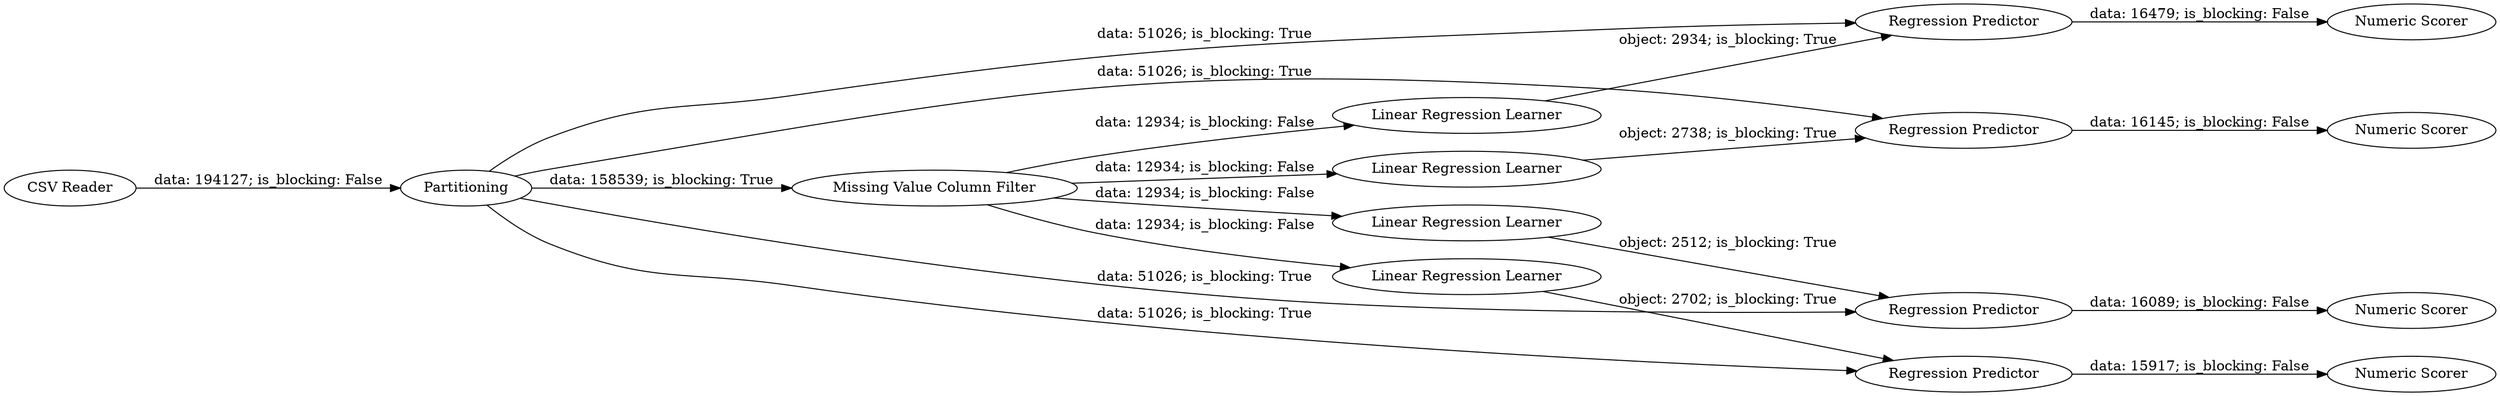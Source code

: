 digraph {
	"-8563705687860371209_14" [label="Linear Regression Learner"]
	"-8563705687860371209_5" [label="Linear Regression Learner"]
	"-8563705687860371209_13" [label="Numeric Scorer"]
	"-8563705687860371209_15" [label="Regression Predictor"]
	"-8563705687860371209_3" [label="Linear Regression Learner"]
	"-8563705687860371209_12" [label="Numeric Scorer"]
	"-8563705687860371209_1" [label="CSV Reader"]
	"-8563705687860371209_7" [label="Regression Predictor"]
	"-8563705687860371209_9" [label="Regression Predictor"]
	"-8563705687860371209_10" [label=Partitioning]
	"-8563705687860371209_8" [label="Regression Predictor"]
	"-8563705687860371209_11" [label="Numeric Scorer"]
	"-8563705687860371209_6" [label="Linear Regression Learner"]
	"-8563705687860371209_4" [label="Missing Value Column Filter"]
	"-8563705687860371209_16" [label="Numeric Scorer"]
	"-8563705687860371209_6" -> "-8563705687860371209_7" [label="object: 2738; is_blocking: True"]
	"-8563705687860371209_10" -> "-8563705687860371209_4" [label="data: 158539; is_blocking: True"]
	"-8563705687860371209_10" -> "-8563705687860371209_15" [label="data: 51026; is_blocking: True"]
	"-8563705687860371209_14" -> "-8563705687860371209_15" [label="object: 2934; is_blocking: True"]
	"-8563705687860371209_9" -> "-8563705687860371209_13" [label="data: 16089; is_blocking: False"]
	"-8563705687860371209_4" -> "-8563705687860371209_5" [label="data: 12934; is_blocking: False"]
	"-8563705687860371209_4" -> "-8563705687860371209_14" [label="data: 12934; is_blocking: False"]
	"-8563705687860371209_10" -> "-8563705687860371209_9" [label="data: 51026; is_blocking: True"]
	"-8563705687860371209_15" -> "-8563705687860371209_16" [label="data: 16479; is_blocking: False"]
	"-8563705687860371209_10" -> "-8563705687860371209_7" [label="data: 51026; is_blocking: True"]
	"-8563705687860371209_10" -> "-8563705687860371209_8" [label="data: 51026; is_blocking: True"]
	"-8563705687860371209_3" -> "-8563705687860371209_9" [label="object: 2512; is_blocking: True"]
	"-8563705687860371209_4" -> "-8563705687860371209_3" [label="data: 12934; is_blocking: False"]
	"-8563705687860371209_4" -> "-8563705687860371209_6" [label="data: 12934; is_blocking: False"]
	"-8563705687860371209_5" -> "-8563705687860371209_8" [label="object: 2702; is_blocking: True"]
	"-8563705687860371209_8" -> "-8563705687860371209_12" [label="data: 15917; is_blocking: False"]
	"-8563705687860371209_7" -> "-8563705687860371209_11" [label="data: 16145; is_blocking: False"]
	"-8563705687860371209_1" -> "-8563705687860371209_10" [label="data: 194127; is_blocking: False"]
	rankdir=LR
}
